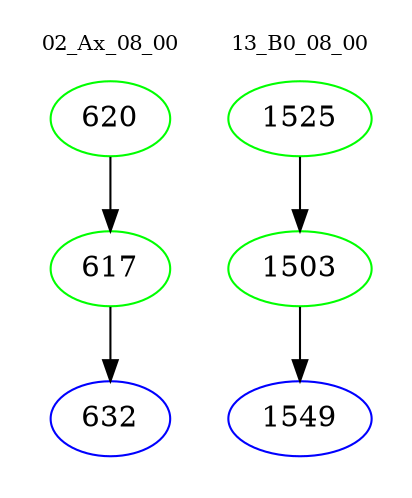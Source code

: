 digraph{
subgraph cluster_0 {
color = white
label = "02_Ax_08_00";
fontsize=10;
T0_620 [label="620", color="green"]
T0_620 -> T0_617 [color="black"]
T0_617 [label="617", color="green"]
T0_617 -> T0_632 [color="black"]
T0_632 [label="632", color="blue"]
}
subgraph cluster_1 {
color = white
label = "13_B0_08_00";
fontsize=10;
T1_1525 [label="1525", color="green"]
T1_1525 -> T1_1503 [color="black"]
T1_1503 [label="1503", color="green"]
T1_1503 -> T1_1549 [color="black"]
T1_1549 [label="1549", color="blue"]
}
}
